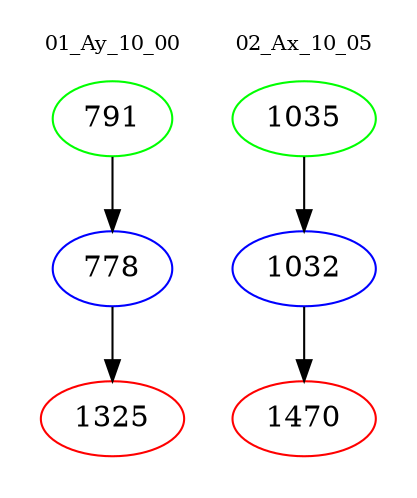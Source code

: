 digraph{
subgraph cluster_0 {
color = white
label = "01_Ay_10_00";
fontsize=10;
T0_791 [label="791", color="green"]
T0_791 -> T0_778 [color="black"]
T0_778 [label="778", color="blue"]
T0_778 -> T0_1325 [color="black"]
T0_1325 [label="1325", color="red"]
}
subgraph cluster_1 {
color = white
label = "02_Ax_10_05";
fontsize=10;
T1_1035 [label="1035", color="green"]
T1_1035 -> T1_1032 [color="black"]
T1_1032 [label="1032", color="blue"]
T1_1032 -> T1_1470 [color="black"]
T1_1470 [label="1470", color="red"]
}
}
